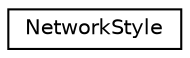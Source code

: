 digraph "Graphical Class Hierarchy"
{
 // LATEX_PDF_SIZE
  edge [fontname="Helvetica",fontsize="10",labelfontname="Helvetica",labelfontsize="10"];
  node [fontname="Helvetica",fontsize="10",shape=record];
  rankdir="LR";
  Node0 [label="NetworkStyle",height=0.2,width=0.4,color="black", fillcolor="white", style="filled",URL="$class_network_style.html",tooltip=" "];
}
